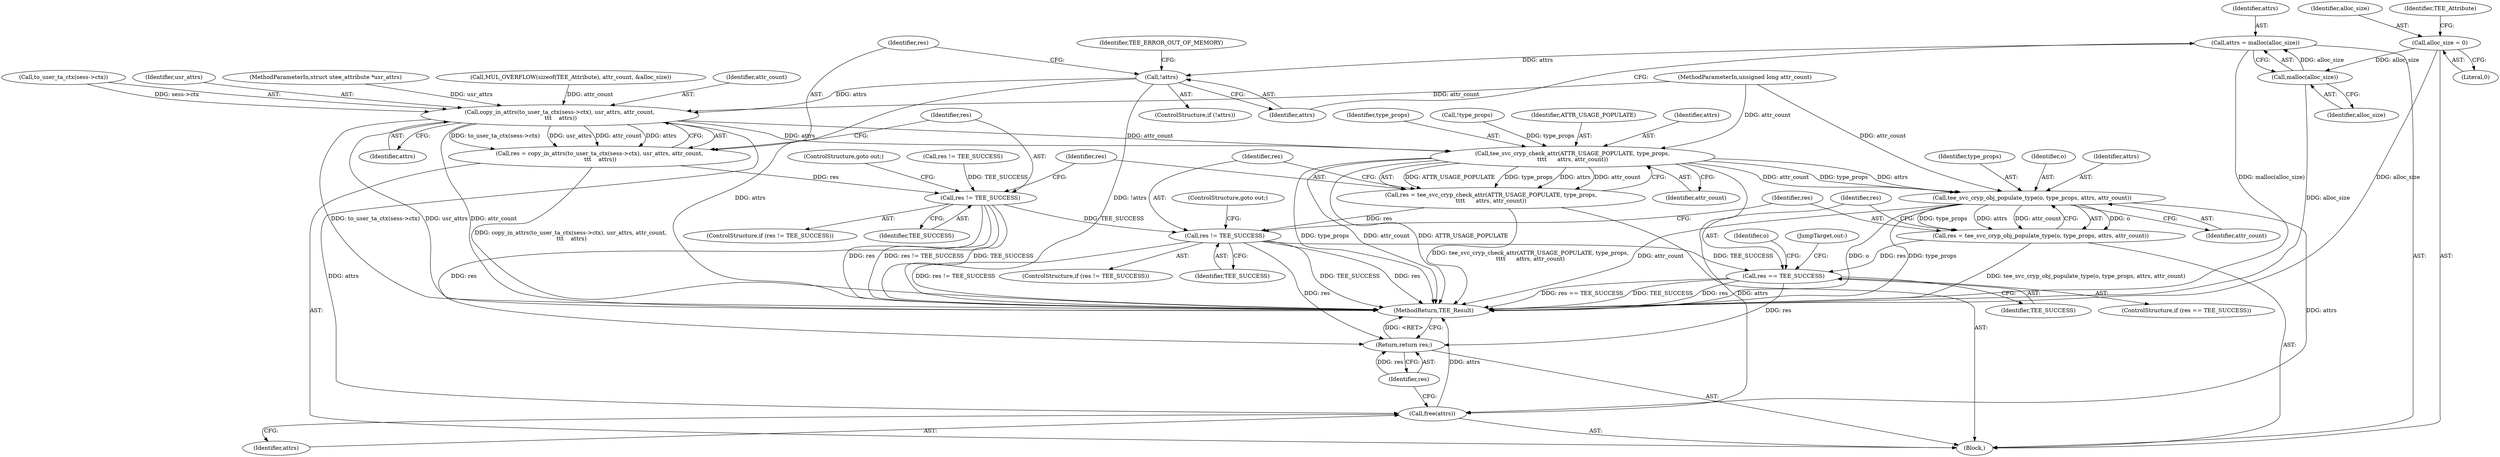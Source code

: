 digraph "0_optee_os_b60e1cee406a1ff521145ab9534370dfb85dd592@API" {
"1000193" [label="(Call,attrs = malloc(alloc_size))"];
"1000195" [label="(Call,malloc(alloc_size))"];
"1000181" [label="(Call,alloc_size = 0)"];
"1000198" [label="(Call,!attrs)"];
"1000204" [label="(Call,copy_in_attrs(to_user_ta_ctx(sess->ctx), usr_attrs, attr_count,\n \t\t\t    attrs))"];
"1000202" [label="(Call,res = copy_in_attrs(to_user_ta_ctx(sess->ctx), usr_attrs, attr_count,\n \t\t\t    attrs))"];
"1000213" [label="(Call,res != TEE_SUCCESS)"];
"1000225" [label="(Call,res != TEE_SUCCESS)"];
"1000237" [label="(Call,res == TEE_SUCCESS)"];
"1000250" [label="(Return,return res;)"];
"1000219" [label="(Call,tee_svc_cryp_check_attr(ATTR_USAGE_POPULATE, type_props,\n\t\t\t\t      attrs, attr_count))"];
"1000217" [label="(Call,res = tee_svc_cryp_check_attr(ATTR_USAGE_POPULATE, type_props,\n\t\t\t\t      attrs, attr_count))"];
"1000231" [label="(Call,tee_svc_cryp_obj_populate_type(o, type_props, attrs, attr_count))"];
"1000229" [label="(Call,res = tee_svc_cryp_obj_populate_type(o, type_props, attrs, attr_count))"];
"1000248" [label="(Call,free(attrs))"];
"1000187" [label="(Identifier,TEE_Attribute)"];
"1000222" [label="(Identifier,attrs)"];
"1000210" [label="(Identifier,attr_count)"];
"1000219" [label="(Call,tee_svc_cryp_check_attr(ATTR_USAGE_POPULATE, type_props,\n\t\t\t\t      attrs, attr_count))"];
"1000212" [label="(ControlStructure,if (res != TEE_SUCCESS))"];
"1000239" [label="(Identifier,TEE_SUCCESS)"];
"1000235" [label="(Identifier,attr_count)"];
"1000203" [label="(Identifier,res)"];
"1000248" [label="(Call,free(attrs))"];
"1000251" [label="(Identifier,res)"];
"1000211" [label="(Identifier,attrs)"];
"1000181" [label="(Call,alloc_size = 0)"];
"1000221" [label="(Identifier,type_props)"];
"1000220" [label="(Identifier,ATTR_USAGE_POPULATE)"];
"1000249" [label="(Identifier,attrs)"];
"1000237" [label="(Call,res == TEE_SUCCESS)"];
"1000218" [label="(Identifier,res)"];
"1000214" [label="(Identifier,res)"];
"1000202" [label="(Call,res = copy_in_attrs(to_user_ta_ctx(sess->ctx), usr_attrs, attr_count,\n \t\t\t    attrs))"];
"1000233" [label="(Identifier,type_props)"];
"1000105" [label="(MethodParameterIn,unsigned long attr_count)"];
"1000228" [label="(ControlStructure,goto out;)"];
"1000217" [label="(Call,res = tee_svc_cryp_check_attr(ATTR_USAGE_POPULATE, type_props,\n\t\t\t\t      attrs, attr_count))"];
"1000230" [label="(Identifier,res)"];
"1000213" [label="(Call,res != TEE_SUCCESS)"];
"1000229" [label="(Call,res = tee_svc_cryp_obj_populate_type(o, type_props, attrs, attr_count))"];
"1000227" [label="(Identifier,TEE_SUCCESS)"];
"1000232" [label="(Identifier,o)"];
"1000201" [label="(Identifier,TEE_ERROR_OUT_OF_MEMORY)"];
"1000182" [label="(Identifier,alloc_size)"];
"1000196" [label="(Identifier,alloc_size)"];
"1000183" [label="(Literal,0)"];
"1000216" [label="(ControlStructure,goto out;)"];
"1000243" [label="(Identifier,o)"];
"1000194" [label="(Identifier,attrs)"];
"1000106" [label="(Block,)"];
"1000205" [label="(Call,to_user_ta_ctx(sess->ctx))"];
"1000199" [label="(Identifier,attrs)"];
"1000238" [label="(Identifier,res)"];
"1000209" [label="(Identifier,usr_attrs)"];
"1000195" [label="(Call,malloc(alloc_size))"];
"1000176" [label="(Call,!type_props)"];
"1000204" [label="(Call,copy_in_attrs(to_user_ta_ctx(sess->ctx), usr_attrs, attr_count,\n \t\t\t    attrs))"];
"1000224" [label="(ControlStructure,if (res != TEE_SUCCESS))"];
"1000236" [label="(ControlStructure,if (res == TEE_SUCCESS))"];
"1000231" [label="(Call,tee_svc_cryp_obj_populate_type(o, type_props, attrs, attr_count))"];
"1000215" [label="(Identifier,TEE_SUCCESS)"];
"1000223" [label="(Identifier,attr_count)"];
"1000225" [label="(Call,res != TEE_SUCCESS)"];
"1000252" [label="(MethodReturn,TEE_Result)"];
"1000250" [label="(Return,return res;)"];
"1000247" [label="(JumpTarget,out:)"];
"1000104" [label="(MethodParameterIn,struct utee_attribute *usr_attrs)"];
"1000185" [label="(Call,MUL_OVERFLOW(sizeof(TEE_Attribute), attr_count, &alloc_size))"];
"1000234" [label="(Identifier,attrs)"];
"1000198" [label="(Call,!attrs)"];
"1000138" [label="(Call,res != TEE_SUCCESS)"];
"1000226" [label="(Identifier,res)"];
"1000197" [label="(ControlStructure,if (!attrs))"];
"1000193" [label="(Call,attrs = malloc(alloc_size))"];
"1000193" -> "1000106"  [label="AST: "];
"1000193" -> "1000195"  [label="CFG: "];
"1000194" -> "1000193"  [label="AST: "];
"1000195" -> "1000193"  [label="AST: "];
"1000199" -> "1000193"  [label="CFG: "];
"1000193" -> "1000252"  [label="DDG: malloc(alloc_size)"];
"1000195" -> "1000193"  [label="DDG: alloc_size"];
"1000193" -> "1000198"  [label="DDG: attrs"];
"1000195" -> "1000196"  [label="CFG: "];
"1000196" -> "1000195"  [label="AST: "];
"1000195" -> "1000252"  [label="DDG: alloc_size"];
"1000181" -> "1000195"  [label="DDG: alloc_size"];
"1000181" -> "1000106"  [label="AST: "];
"1000181" -> "1000183"  [label="CFG: "];
"1000182" -> "1000181"  [label="AST: "];
"1000183" -> "1000181"  [label="AST: "];
"1000187" -> "1000181"  [label="CFG: "];
"1000181" -> "1000252"  [label="DDG: alloc_size"];
"1000198" -> "1000197"  [label="AST: "];
"1000198" -> "1000199"  [label="CFG: "];
"1000199" -> "1000198"  [label="AST: "];
"1000201" -> "1000198"  [label="CFG: "];
"1000203" -> "1000198"  [label="CFG: "];
"1000198" -> "1000252"  [label="DDG: attrs"];
"1000198" -> "1000252"  [label="DDG: !attrs"];
"1000198" -> "1000204"  [label="DDG: attrs"];
"1000204" -> "1000202"  [label="AST: "];
"1000204" -> "1000211"  [label="CFG: "];
"1000205" -> "1000204"  [label="AST: "];
"1000209" -> "1000204"  [label="AST: "];
"1000210" -> "1000204"  [label="AST: "];
"1000211" -> "1000204"  [label="AST: "];
"1000202" -> "1000204"  [label="CFG: "];
"1000204" -> "1000252"  [label="DDG: to_user_ta_ctx(sess->ctx)"];
"1000204" -> "1000252"  [label="DDG: usr_attrs"];
"1000204" -> "1000252"  [label="DDG: attr_count"];
"1000204" -> "1000202"  [label="DDG: to_user_ta_ctx(sess->ctx)"];
"1000204" -> "1000202"  [label="DDG: usr_attrs"];
"1000204" -> "1000202"  [label="DDG: attr_count"];
"1000204" -> "1000202"  [label="DDG: attrs"];
"1000205" -> "1000204"  [label="DDG: sess->ctx"];
"1000104" -> "1000204"  [label="DDG: usr_attrs"];
"1000185" -> "1000204"  [label="DDG: attr_count"];
"1000105" -> "1000204"  [label="DDG: attr_count"];
"1000204" -> "1000219"  [label="DDG: attrs"];
"1000204" -> "1000219"  [label="DDG: attr_count"];
"1000204" -> "1000248"  [label="DDG: attrs"];
"1000202" -> "1000106"  [label="AST: "];
"1000203" -> "1000202"  [label="AST: "];
"1000214" -> "1000202"  [label="CFG: "];
"1000202" -> "1000252"  [label="DDG: copy_in_attrs(to_user_ta_ctx(sess->ctx), usr_attrs, attr_count,\n \t\t\t    attrs)"];
"1000202" -> "1000213"  [label="DDG: res"];
"1000213" -> "1000212"  [label="AST: "];
"1000213" -> "1000215"  [label="CFG: "];
"1000214" -> "1000213"  [label="AST: "];
"1000215" -> "1000213"  [label="AST: "];
"1000216" -> "1000213"  [label="CFG: "];
"1000218" -> "1000213"  [label="CFG: "];
"1000213" -> "1000252"  [label="DDG: res"];
"1000213" -> "1000252"  [label="DDG: res != TEE_SUCCESS"];
"1000213" -> "1000252"  [label="DDG: TEE_SUCCESS"];
"1000138" -> "1000213"  [label="DDG: TEE_SUCCESS"];
"1000213" -> "1000225"  [label="DDG: TEE_SUCCESS"];
"1000213" -> "1000250"  [label="DDG: res"];
"1000225" -> "1000224"  [label="AST: "];
"1000225" -> "1000227"  [label="CFG: "];
"1000226" -> "1000225"  [label="AST: "];
"1000227" -> "1000225"  [label="AST: "];
"1000228" -> "1000225"  [label="CFG: "];
"1000230" -> "1000225"  [label="CFG: "];
"1000225" -> "1000252"  [label="DDG: res != TEE_SUCCESS"];
"1000225" -> "1000252"  [label="DDG: TEE_SUCCESS"];
"1000225" -> "1000252"  [label="DDG: res"];
"1000217" -> "1000225"  [label="DDG: res"];
"1000225" -> "1000237"  [label="DDG: TEE_SUCCESS"];
"1000225" -> "1000250"  [label="DDG: res"];
"1000237" -> "1000236"  [label="AST: "];
"1000237" -> "1000239"  [label="CFG: "];
"1000238" -> "1000237"  [label="AST: "];
"1000239" -> "1000237"  [label="AST: "];
"1000243" -> "1000237"  [label="CFG: "];
"1000247" -> "1000237"  [label="CFG: "];
"1000237" -> "1000252"  [label="DDG: res == TEE_SUCCESS"];
"1000237" -> "1000252"  [label="DDG: TEE_SUCCESS"];
"1000237" -> "1000252"  [label="DDG: res"];
"1000229" -> "1000237"  [label="DDG: res"];
"1000237" -> "1000250"  [label="DDG: res"];
"1000250" -> "1000106"  [label="AST: "];
"1000250" -> "1000251"  [label="CFG: "];
"1000251" -> "1000250"  [label="AST: "];
"1000252" -> "1000250"  [label="CFG: "];
"1000250" -> "1000252"  [label="DDG: <RET>"];
"1000251" -> "1000250"  [label="DDG: res"];
"1000219" -> "1000217"  [label="AST: "];
"1000219" -> "1000223"  [label="CFG: "];
"1000220" -> "1000219"  [label="AST: "];
"1000221" -> "1000219"  [label="AST: "];
"1000222" -> "1000219"  [label="AST: "];
"1000223" -> "1000219"  [label="AST: "];
"1000217" -> "1000219"  [label="CFG: "];
"1000219" -> "1000252"  [label="DDG: type_props"];
"1000219" -> "1000252"  [label="DDG: attr_count"];
"1000219" -> "1000252"  [label="DDG: ATTR_USAGE_POPULATE"];
"1000219" -> "1000217"  [label="DDG: ATTR_USAGE_POPULATE"];
"1000219" -> "1000217"  [label="DDG: type_props"];
"1000219" -> "1000217"  [label="DDG: attrs"];
"1000219" -> "1000217"  [label="DDG: attr_count"];
"1000176" -> "1000219"  [label="DDG: type_props"];
"1000105" -> "1000219"  [label="DDG: attr_count"];
"1000219" -> "1000231"  [label="DDG: type_props"];
"1000219" -> "1000231"  [label="DDG: attrs"];
"1000219" -> "1000231"  [label="DDG: attr_count"];
"1000219" -> "1000248"  [label="DDG: attrs"];
"1000217" -> "1000106"  [label="AST: "];
"1000218" -> "1000217"  [label="AST: "];
"1000226" -> "1000217"  [label="CFG: "];
"1000217" -> "1000252"  [label="DDG: tee_svc_cryp_check_attr(ATTR_USAGE_POPULATE, type_props,\n\t\t\t\t      attrs, attr_count)"];
"1000231" -> "1000229"  [label="AST: "];
"1000231" -> "1000235"  [label="CFG: "];
"1000232" -> "1000231"  [label="AST: "];
"1000233" -> "1000231"  [label="AST: "];
"1000234" -> "1000231"  [label="AST: "];
"1000235" -> "1000231"  [label="AST: "];
"1000229" -> "1000231"  [label="CFG: "];
"1000231" -> "1000252"  [label="DDG: type_props"];
"1000231" -> "1000252"  [label="DDG: attr_count"];
"1000231" -> "1000252"  [label="DDG: o"];
"1000231" -> "1000229"  [label="DDG: o"];
"1000231" -> "1000229"  [label="DDG: type_props"];
"1000231" -> "1000229"  [label="DDG: attrs"];
"1000231" -> "1000229"  [label="DDG: attr_count"];
"1000105" -> "1000231"  [label="DDG: attr_count"];
"1000231" -> "1000248"  [label="DDG: attrs"];
"1000229" -> "1000106"  [label="AST: "];
"1000230" -> "1000229"  [label="AST: "];
"1000238" -> "1000229"  [label="CFG: "];
"1000229" -> "1000252"  [label="DDG: tee_svc_cryp_obj_populate_type(o, type_props, attrs, attr_count)"];
"1000248" -> "1000106"  [label="AST: "];
"1000248" -> "1000249"  [label="CFG: "];
"1000249" -> "1000248"  [label="AST: "];
"1000251" -> "1000248"  [label="CFG: "];
"1000248" -> "1000252"  [label="DDG: attrs"];
}
